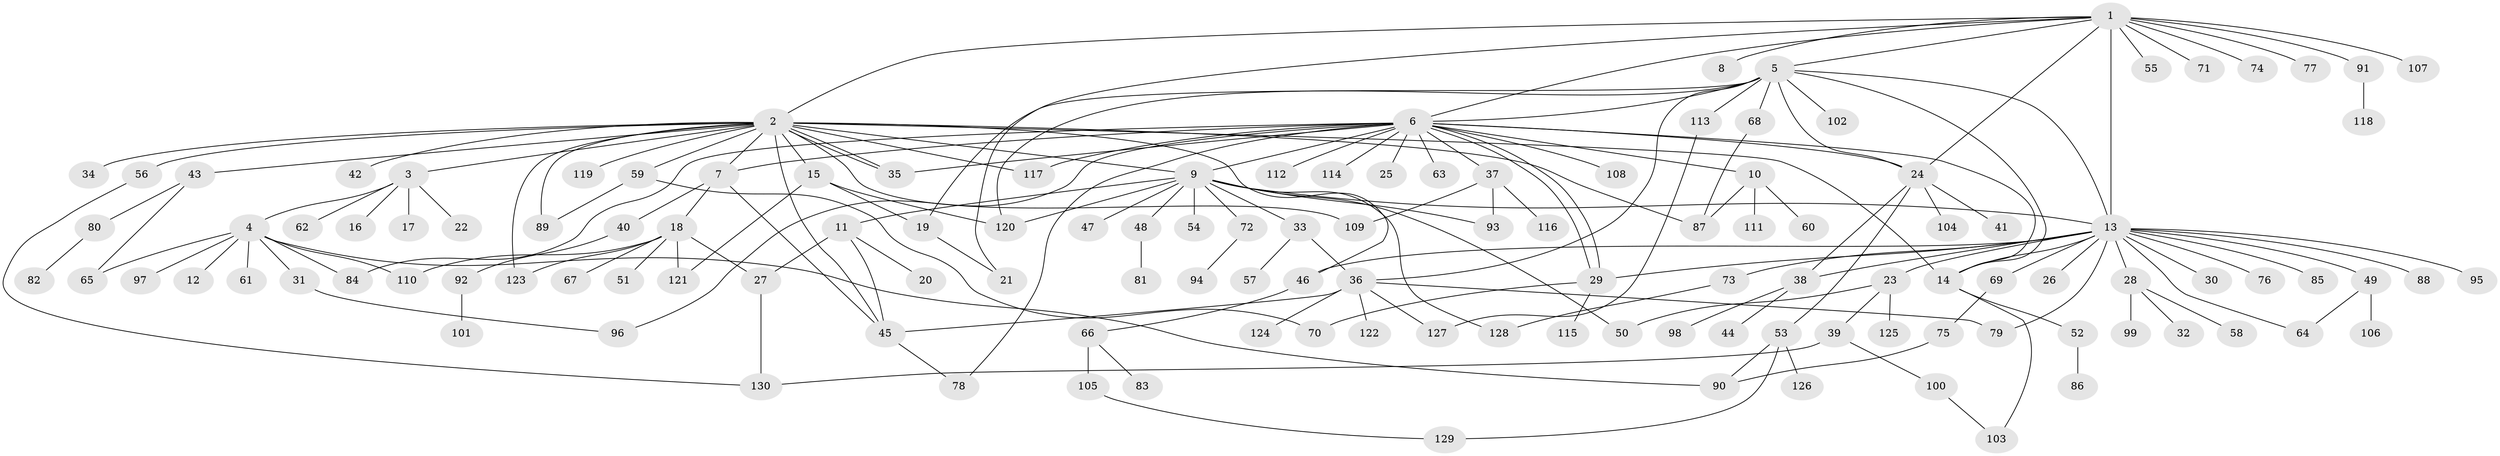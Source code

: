 // coarse degree distribution, {12: 0.02564102564102564, 20: 0.01282051282051282, 6: 0.02564102564102564, 8: 0.01282051282051282, 16: 0.01282051282051282, 18: 0.01282051282051282, 5: 0.02564102564102564, 1: 0.5128205128205128, 2: 0.19230769230769232, 4: 0.038461538461538464, 19: 0.01282051282051282, 3: 0.10256410256410256, 7: 0.01282051282051282}
// Generated by graph-tools (version 1.1) at 2025/18/03/04/25 18:18:06]
// undirected, 130 vertices, 179 edges
graph export_dot {
graph [start="1"]
  node [color=gray90,style=filled];
  1;
  2;
  3;
  4;
  5;
  6;
  7;
  8;
  9;
  10;
  11;
  12;
  13;
  14;
  15;
  16;
  17;
  18;
  19;
  20;
  21;
  22;
  23;
  24;
  25;
  26;
  27;
  28;
  29;
  30;
  31;
  32;
  33;
  34;
  35;
  36;
  37;
  38;
  39;
  40;
  41;
  42;
  43;
  44;
  45;
  46;
  47;
  48;
  49;
  50;
  51;
  52;
  53;
  54;
  55;
  56;
  57;
  58;
  59;
  60;
  61;
  62;
  63;
  64;
  65;
  66;
  67;
  68;
  69;
  70;
  71;
  72;
  73;
  74;
  75;
  76;
  77;
  78;
  79;
  80;
  81;
  82;
  83;
  84;
  85;
  86;
  87;
  88;
  89;
  90;
  91;
  92;
  93;
  94;
  95;
  96;
  97;
  98;
  99;
  100;
  101;
  102;
  103;
  104;
  105;
  106;
  107;
  108;
  109;
  110;
  111;
  112;
  113;
  114;
  115;
  116;
  117;
  118;
  119;
  120;
  121;
  122;
  123;
  124;
  125;
  126;
  127;
  128;
  129;
  130;
  1 -- 2;
  1 -- 5;
  1 -- 6;
  1 -- 8;
  1 -- 13;
  1 -- 21;
  1 -- 24;
  1 -- 55;
  1 -- 71;
  1 -- 74;
  1 -- 77;
  1 -- 91;
  1 -- 107;
  2 -- 3;
  2 -- 7;
  2 -- 9;
  2 -- 14;
  2 -- 15;
  2 -- 34;
  2 -- 35;
  2 -- 35;
  2 -- 42;
  2 -- 43;
  2 -- 45;
  2 -- 46;
  2 -- 56;
  2 -- 59;
  2 -- 87;
  2 -- 89;
  2 -- 109;
  2 -- 117;
  2 -- 119;
  2 -- 123;
  3 -- 4;
  3 -- 16;
  3 -- 17;
  3 -- 22;
  3 -- 62;
  4 -- 12;
  4 -- 31;
  4 -- 61;
  4 -- 65;
  4 -- 84;
  4 -- 90;
  4 -- 97;
  4 -- 110;
  5 -- 6;
  5 -- 13;
  5 -- 14;
  5 -- 19;
  5 -- 24;
  5 -- 36;
  5 -- 68;
  5 -- 102;
  5 -- 113;
  5 -- 120;
  6 -- 7;
  6 -- 9;
  6 -- 10;
  6 -- 14;
  6 -- 24;
  6 -- 25;
  6 -- 29;
  6 -- 29;
  6 -- 35;
  6 -- 37;
  6 -- 63;
  6 -- 78;
  6 -- 84;
  6 -- 96;
  6 -- 108;
  6 -- 112;
  6 -- 114;
  6 -- 117;
  7 -- 18;
  7 -- 40;
  7 -- 45;
  9 -- 11;
  9 -- 13;
  9 -- 33;
  9 -- 47;
  9 -- 48;
  9 -- 50;
  9 -- 54;
  9 -- 72;
  9 -- 93;
  9 -- 120;
  9 -- 128;
  10 -- 60;
  10 -- 87;
  10 -- 111;
  11 -- 20;
  11 -- 27;
  11 -- 45;
  13 -- 14;
  13 -- 23;
  13 -- 26;
  13 -- 28;
  13 -- 29;
  13 -- 30;
  13 -- 38;
  13 -- 46;
  13 -- 49;
  13 -- 64;
  13 -- 69;
  13 -- 73;
  13 -- 76;
  13 -- 79;
  13 -- 85;
  13 -- 88;
  13 -- 95;
  14 -- 52;
  14 -- 103;
  15 -- 19;
  15 -- 120;
  15 -- 121;
  18 -- 27;
  18 -- 51;
  18 -- 67;
  18 -- 110;
  18 -- 121;
  18 -- 123;
  19 -- 21;
  23 -- 39;
  23 -- 50;
  23 -- 125;
  24 -- 38;
  24 -- 41;
  24 -- 53;
  24 -- 104;
  27 -- 130;
  28 -- 32;
  28 -- 58;
  28 -- 99;
  29 -- 70;
  29 -- 115;
  31 -- 96;
  33 -- 36;
  33 -- 57;
  36 -- 45;
  36 -- 79;
  36 -- 122;
  36 -- 124;
  36 -- 127;
  37 -- 93;
  37 -- 109;
  37 -- 116;
  38 -- 44;
  38 -- 98;
  39 -- 100;
  39 -- 130;
  40 -- 92;
  43 -- 65;
  43 -- 80;
  45 -- 78;
  46 -- 66;
  48 -- 81;
  49 -- 64;
  49 -- 106;
  52 -- 86;
  53 -- 90;
  53 -- 126;
  53 -- 129;
  56 -- 130;
  59 -- 70;
  59 -- 89;
  66 -- 83;
  66 -- 105;
  68 -- 87;
  69 -- 75;
  72 -- 94;
  73 -- 128;
  75 -- 90;
  80 -- 82;
  91 -- 118;
  92 -- 101;
  100 -- 103;
  105 -- 129;
  113 -- 127;
}
